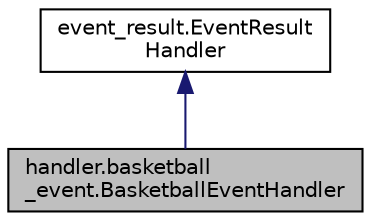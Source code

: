 digraph "handler.basketball_event.BasketballEventHandler"
{
  edge [fontname="Helvetica",fontsize="10",labelfontname="Helvetica",labelfontsize="10"];
  node [fontname="Helvetica",fontsize="10",shape=record];
  Node2 [label="handler.basketball\l_event.BasketballEventHandler",height=0.2,width=0.4,color="black", fillcolor="grey75", style="filled", fontcolor="black"];
  Node3 -> Node2 [dir="back",color="midnightblue",fontsize="10",style="solid"];
  Node3 [label="event_result.EventResult\lHandler",height=0.2,width=0.4,color="black", fillcolor="white", style="filled",URL="$classevent__result_1_1_event_result_handler.html"];
}
